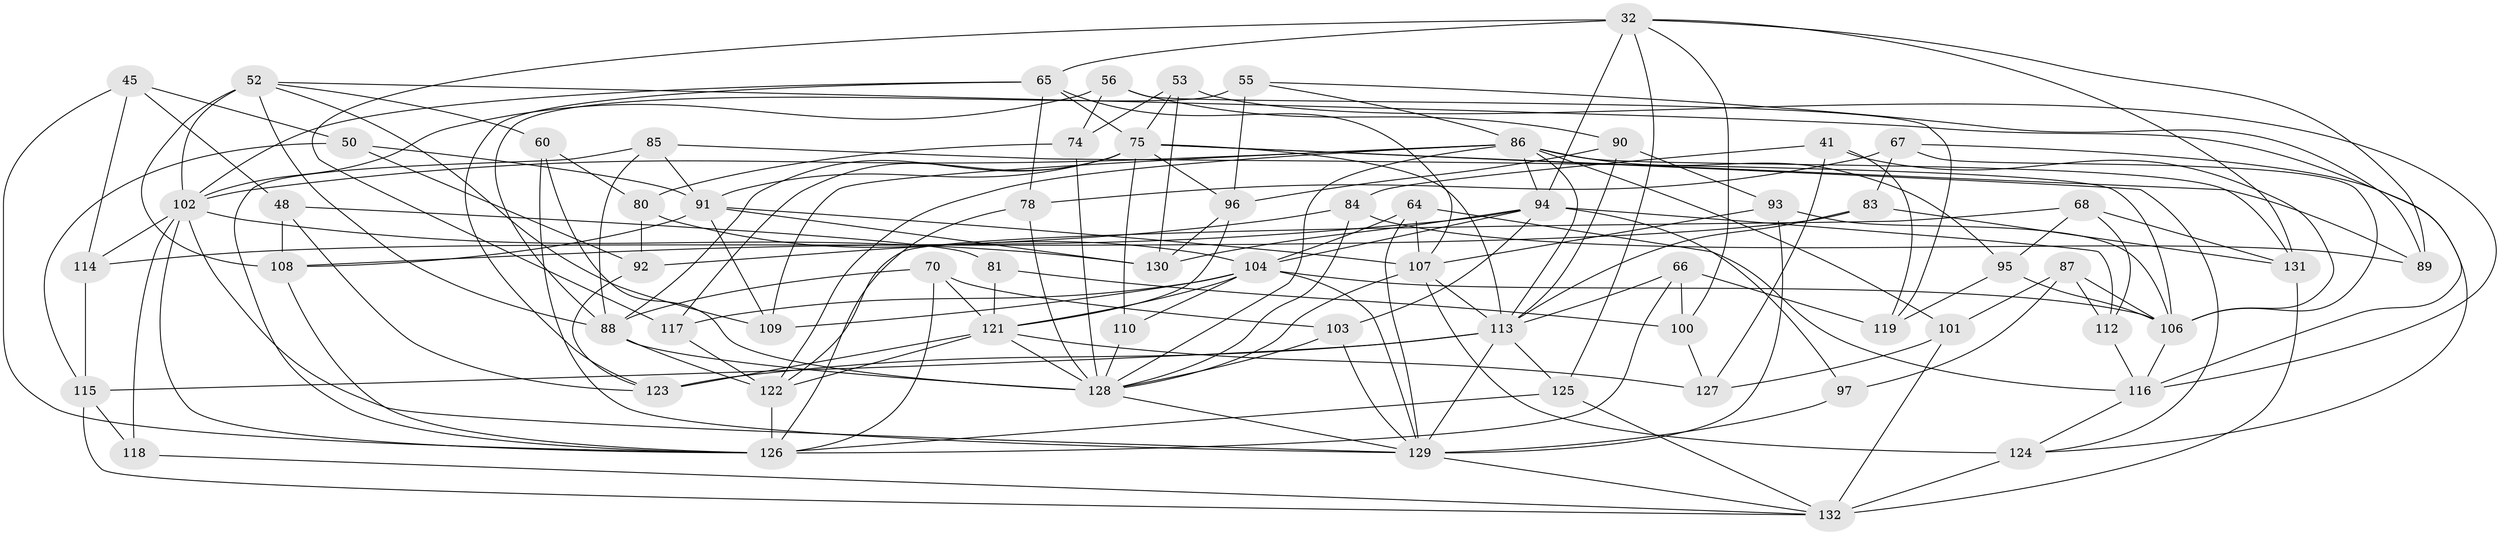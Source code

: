 // original degree distribution, {4: 1.0}
// Generated by graph-tools (version 1.1) at 2025/56/03/09/25 04:56:45]
// undirected, 66 vertices, 174 edges
graph export_dot {
graph [start="1"]
  node [color=gray90,style=filled];
  32 [super="+5+9"];
  41;
  45;
  48 [super="+10"];
  50;
  52 [super="+38"];
  53;
  55;
  56;
  60;
  64 [super="+2"];
  65 [super="+62"];
  66;
  67;
  68;
  70;
  74;
  75 [super="+72+73"];
  78;
  80;
  81;
  83;
  84;
  85;
  86 [super="+18+54"];
  87;
  88 [super="+3+21"];
  89;
  90;
  91 [super="+49"];
  92;
  93;
  94 [super="+46"];
  95;
  96 [super="+6"];
  97;
  100;
  101;
  102 [super="+61"];
  103;
  104 [super="+99"];
  106 [super="+13+44"];
  107 [super="+79+20"];
  108 [super="+76"];
  109;
  110;
  112;
  113 [super="+24+34+57"];
  114;
  115 [super="+111"];
  116 [super="+39"];
  117;
  118;
  119;
  121 [super="+11+59+25+63"];
  122 [super="+16+51"];
  123 [super="+42"];
  124 [super="+30"];
  125;
  126 [super="+58+71"];
  127;
  128 [super="+26+82+105+120"];
  129 [super="+23+35"];
  130 [super="+77"];
  131 [super="+47"];
  132 [super="+12+98"];
  32 -- 125;
  32 -- 117;
  32 -- 65 [weight=2];
  32 -- 89;
  32 -- 100;
  32 -- 131;
  32 -- 94;
  41 -- 84;
  41 -- 119;
  41 -- 127;
  41 -- 106;
  45 -- 50;
  45 -- 114;
  45 -- 48;
  45 -- 126;
  48 -- 108 [weight=2];
  48 -- 81 [weight=2];
  48 -- 123;
  50 -- 91;
  50 -- 92;
  50 -- 115;
  52 -- 109;
  52 -- 60;
  52 -- 102;
  52 -- 88;
  52 -- 108;
  52 -- 116;
  53 -- 74;
  53 -- 75;
  53 -- 130;
  53 -- 116;
  55 -- 89;
  55 -- 88;
  55 -- 96;
  55 -- 86;
  56 -- 74;
  56 -- 102;
  56 -- 90;
  56 -- 119;
  60 -- 80;
  60 -- 128;
  60 -- 129;
  64 -- 129 [weight=2];
  64 -- 104;
  64 -- 107 [weight=2];
  64 -- 116;
  65 -- 102 [weight=2];
  65 -- 78;
  65 -- 123;
  65 -- 75;
  65 -- 107;
  66 -- 119;
  66 -- 126;
  66 -- 100;
  66 -- 113;
  67 -- 83;
  67 -- 124;
  67 -- 78;
  67 -- 106;
  68 -- 95;
  68 -- 112;
  68 -- 131;
  68 -- 122;
  70 -- 103;
  70 -- 88;
  70 -- 121;
  70 -- 126;
  74 -- 80;
  74 -- 128;
  75 -- 89;
  75 -- 113 [weight=4];
  75 -- 110 [weight=2];
  75 -- 117;
  75 -- 91;
  75 -- 124;
  75 -- 96;
  75 -- 88;
  78 -- 128;
  78 -- 126;
  80 -- 92;
  80 -- 104;
  81 -- 100;
  81 -- 121;
  83 -- 131;
  83 -- 114;
  83 -- 113;
  84 -- 92;
  84 -- 89;
  84 -- 128;
  85 -- 106;
  85 -- 88;
  85 -- 126;
  85 -- 91;
  86 -- 131 [weight=2];
  86 -- 94;
  86 -- 95;
  86 -- 128 [weight=2];
  86 -- 101;
  86 -- 109;
  86 -- 122;
  86 -- 102;
  86 -- 113;
  87 -- 97;
  87 -- 112;
  87 -- 101;
  87 -- 106;
  88 -- 122 [weight=2];
  88 -- 128;
  90 -- 96;
  90 -- 93;
  90 -- 113;
  91 -- 130;
  91 -- 107 [weight=2];
  91 -- 108;
  91 -- 109;
  92 -- 123;
  93 -- 106;
  93 -- 129;
  93 -- 107;
  94 -- 130;
  94 -- 97;
  94 -- 112;
  94 -- 103;
  94 -- 108;
  94 -- 104;
  95 -- 119;
  95 -- 106;
  96 -- 130 [weight=2];
  96 -- 121;
  97 -- 129 [weight=2];
  100 -- 127;
  101 -- 132;
  101 -- 127;
  102 -- 130;
  102 -- 129;
  102 -- 114;
  102 -- 118;
  102 -- 126;
  103 -- 129;
  103 -- 128;
  104 -- 110;
  104 -- 121 [weight=2];
  104 -- 129;
  104 -- 106;
  104 -- 109;
  104 -- 117;
  106 -- 116;
  107 -- 124;
  107 -- 113 [weight=2];
  107 -- 128;
  108 -- 126;
  110 -- 128;
  112 -- 116;
  113 -- 115;
  113 -- 123;
  113 -- 129;
  113 -- 125;
  114 -- 115;
  115 -- 118 [weight=2];
  115 -- 132;
  116 -- 124;
  117 -- 122;
  118 -- 132;
  121 -- 127;
  121 -- 122;
  121 -- 123 [weight=2];
  121 -- 128 [weight=3];
  122 -- 126 [weight=2];
  124 -- 132 [weight=2];
  125 -- 132;
  125 -- 126;
  128 -- 129;
  129 -- 132;
  131 -- 132;
}

